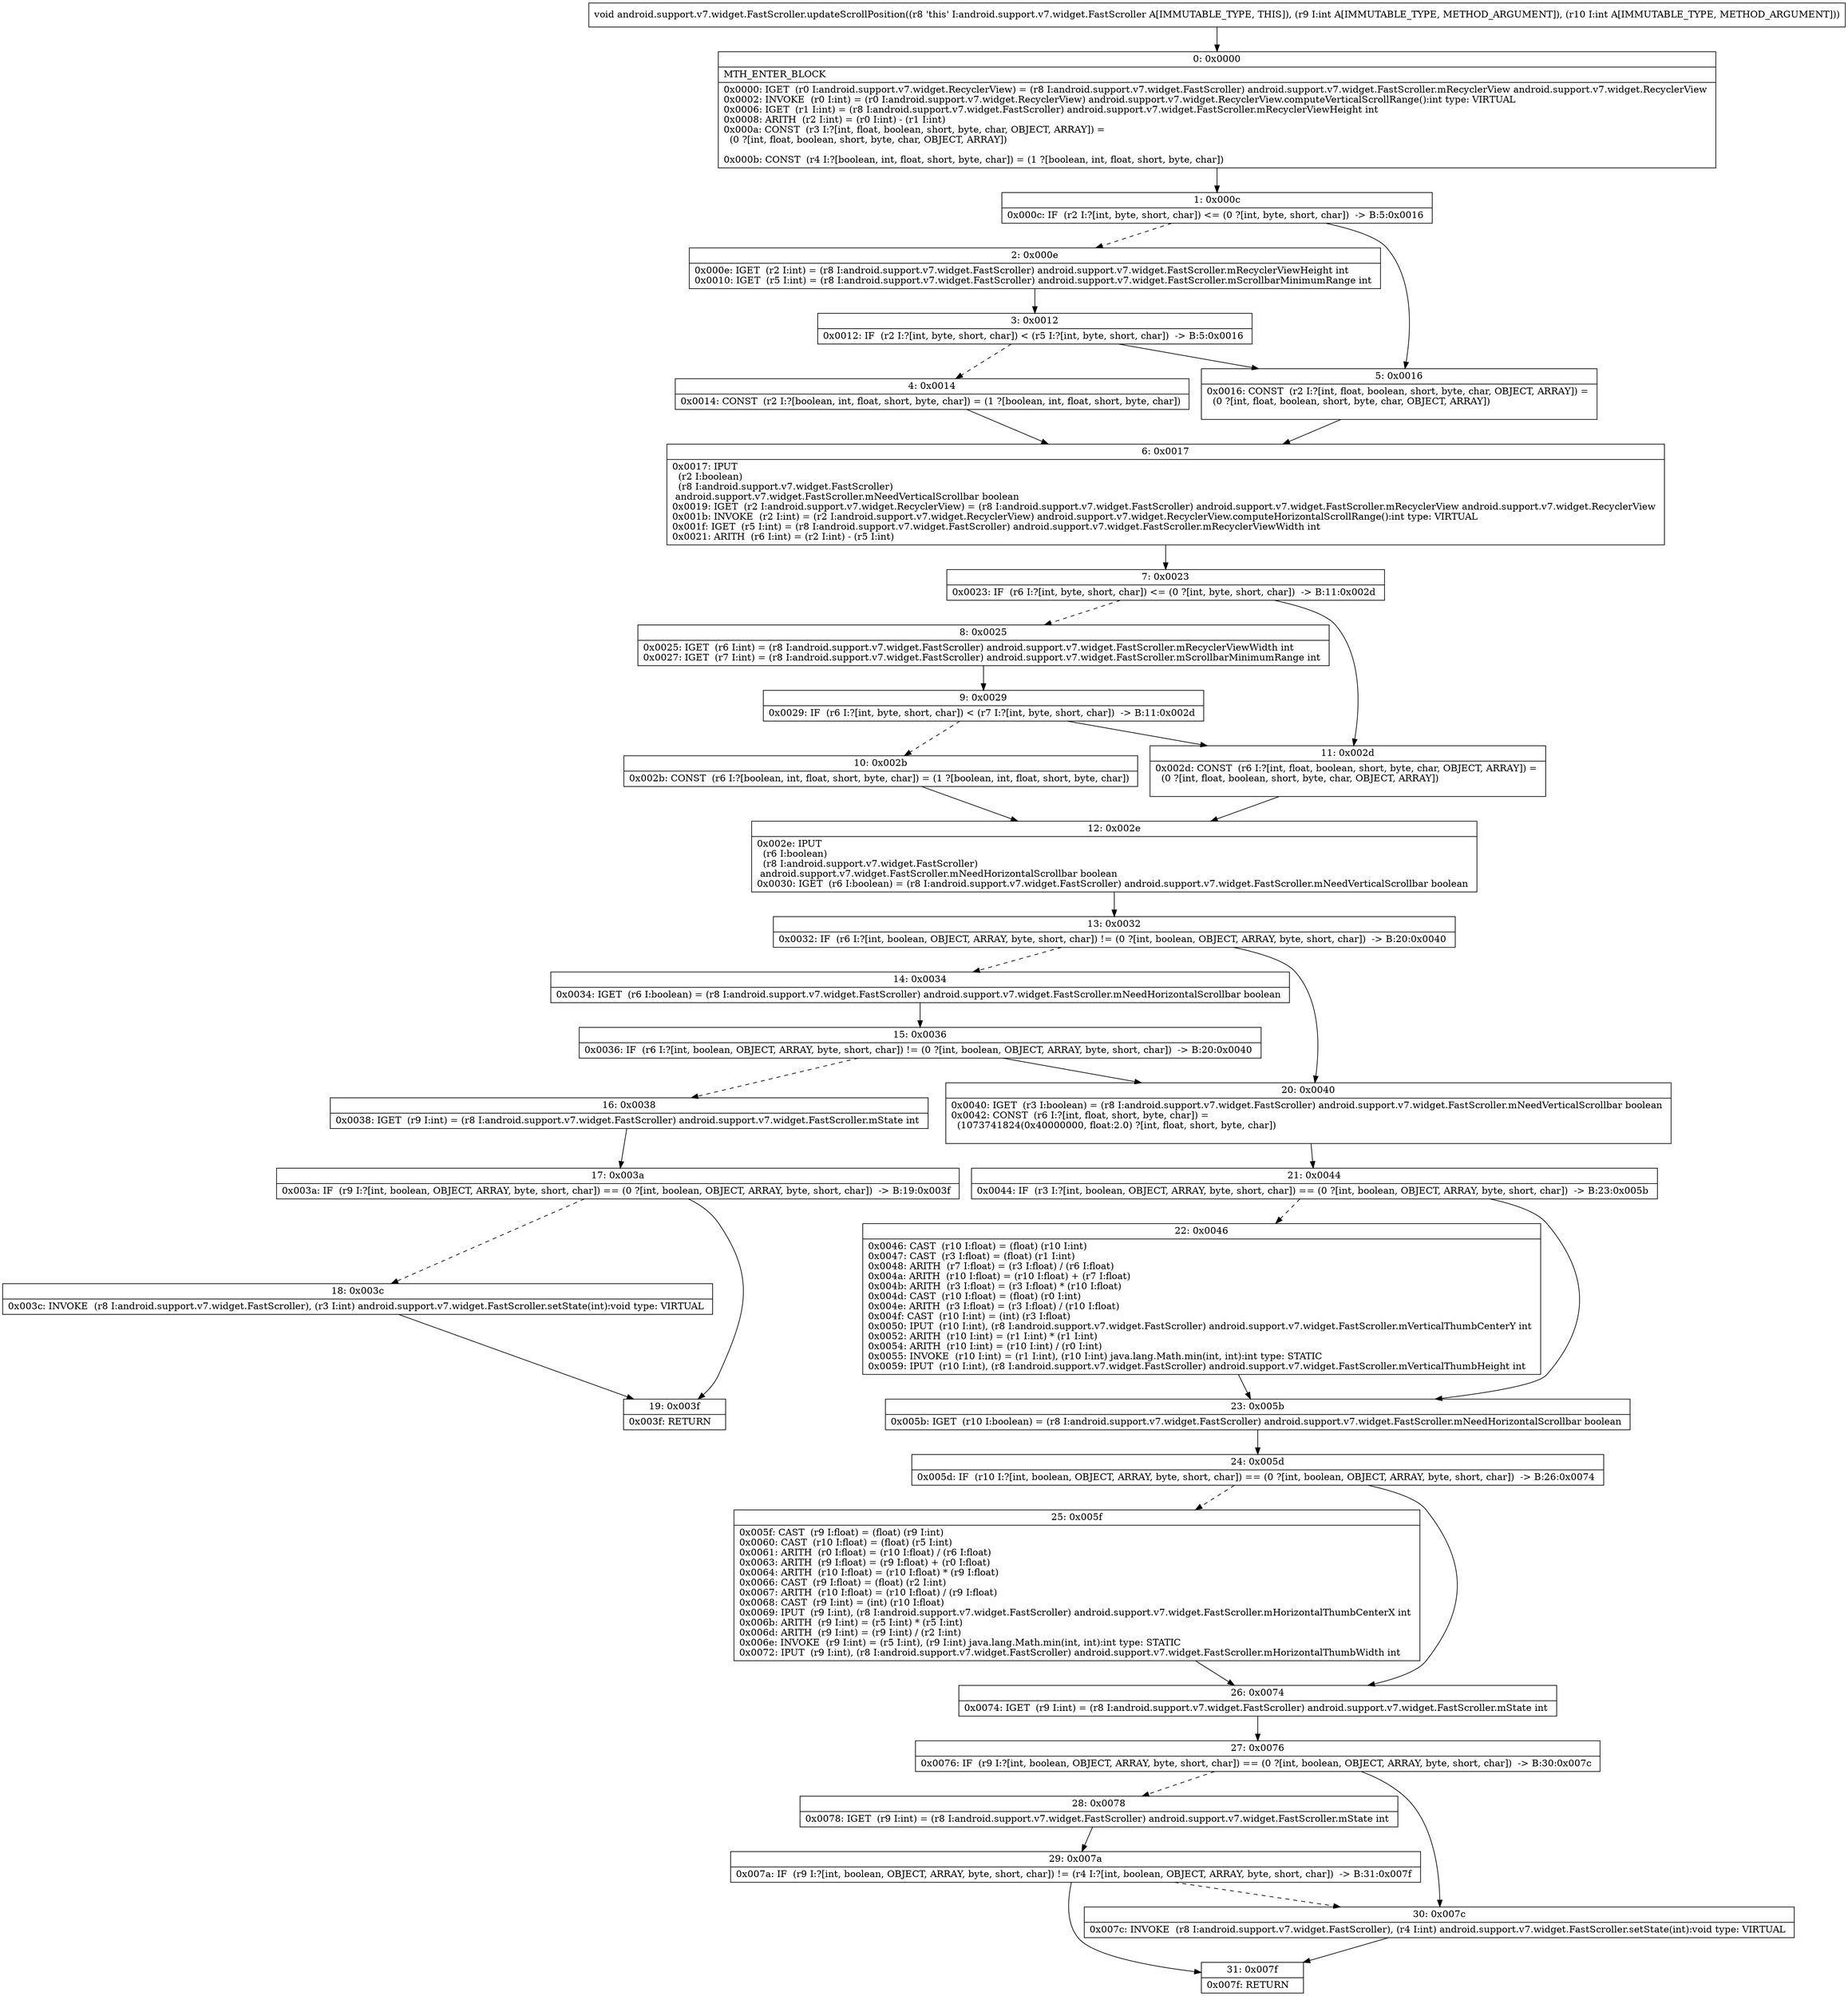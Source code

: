 digraph "CFG forandroid.support.v7.widget.FastScroller.updateScrollPosition(II)V" {
Node_0 [shape=record,label="{0\:\ 0x0000|MTH_ENTER_BLOCK\l|0x0000: IGET  (r0 I:android.support.v7.widget.RecyclerView) = (r8 I:android.support.v7.widget.FastScroller) android.support.v7.widget.FastScroller.mRecyclerView android.support.v7.widget.RecyclerView \l0x0002: INVOKE  (r0 I:int) = (r0 I:android.support.v7.widget.RecyclerView) android.support.v7.widget.RecyclerView.computeVerticalScrollRange():int type: VIRTUAL \l0x0006: IGET  (r1 I:int) = (r8 I:android.support.v7.widget.FastScroller) android.support.v7.widget.FastScroller.mRecyclerViewHeight int \l0x0008: ARITH  (r2 I:int) = (r0 I:int) \- (r1 I:int) \l0x000a: CONST  (r3 I:?[int, float, boolean, short, byte, char, OBJECT, ARRAY]) = \l  (0 ?[int, float, boolean, short, byte, char, OBJECT, ARRAY])\l \l0x000b: CONST  (r4 I:?[boolean, int, float, short, byte, char]) = (1 ?[boolean, int, float, short, byte, char]) \l}"];
Node_1 [shape=record,label="{1\:\ 0x000c|0x000c: IF  (r2 I:?[int, byte, short, char]) \<= (0 ?[int, byte, short, char])  \-\> B:5:0x0016 \l}"];
Node_2 [shape=record,label="{2\:\ 0x000e|0x000e: IGET  (r2 I:int) = (r8 I:android.support.v7.widget.FastScroller) android.support.v7.widget.FastScroller.mRecyclerViewHeight int \l0x0010: IGET  (r5 I:int) = (r8 I:android.support.v7.widget.FastScroller) android.support.v7.widget.FastScroller.mScrollbarMinimumRange int \l}"];
Node_3 [shape=record,label="{3\:\ 0x0012|0x0012: IF  (r2 I:?[int, byte, short, char]) \< (r5 I:?[int, byte, short, char])  \-\> B:5:0x0016 \l}"];
Node_4 [shape=record,label="{4\:\ 0x0014|0x0014: CONST  (r2 I:?[boolean, int, float, short, byte, char]) = (1 ?[boolean, int, float, short, byte, char]) \l}"];
Node_5 [shape=record,label="{5\:\ 0x0016|0x0016: CONST  (r2 I:?[int, float, boolean, short, byte, char, OBJECT, ARRAY]) = \l  (0 ?[int, float, boolean, short, byte, char, OBJECT, ARRAY])\l \l}"];
Node_6 [shape=record,label="{6\:\ 0x0017|0x0017: IPUT  \l  (r2 I:boolean)\l  (r8 I:android.support.v7.widget.FastScroller)\l android.support.v7.widget.FastScroller.mNeedVerticalScrollbar boolean \l0x0019: IGET  (r2 I:android.support.v7.widget.RecyclerView) = (r8 I:android.support.v7.widget.FastScroller) android.support.v7.widget.FastScroller.mRecyclerView android.support.v7.widget.RecyclerView \l0x001b: INVOKE  (r2 I:int) = (r2 I:android.support.v7.widget.RecyclerView) android.support.v7.widget.RecyclerView.computeHorizontalScrollRange():int type: VIRTUAL \l0x001f: IGET  (r5 I:int) = (r8 I:android.support.v7.widget.FastScroller) android.support.v7.widget.FastScroller.mRecyclerViewWidth int \l0x0021: ARITH  (r6 I:int) = (r2 I:int) \- (r5 I:int) \l}"];
Node_7 [shape=record,label="{7\:\ 0x0023|0x0023: IF  (r6 I:?[int, byte, short, char]) \<= (0 ?[int, byte, short, char])  \-\> B:11:0x002d \l}"];
Node_8 [shape=record,label="{8\:\ 0x0025|0x0025: IGET  (r6 I:int) = (r8 I:android.support.v7.widget.FastScroller) android.support.v7.widget.FastScroller.mRecyclerViewWidth int \l0x0027: IGET  (r7 I:int) = (r8 I:android.support.v7.widget.FastScroller) android.support.v7.widget.FastScroller.mScrollbarMinimumRange int \l}"];
Node_9 [shape=record,label="{9\:\ 0x0029|0x0029: IF  (r6 I:?[int, byte, short, char]) \< (r7 I:?[int, byte, short, char])  \-\> B:11:0x002d \l}"];
Node_10 [shape=record,label="{10\:\ 0x002b|0x002b: CONST  (r6 I:?[boolean, int, float, short, byte, char]) = (1 ?[boolean, int, float, short, byte, char]) \l}"];
Node_11 [shape=record,label="{11\:\ 0x002d|0x002d: CONST  (r6 I:?[int, float, boolean, short, byte, char, OBJECT, ARRAY]) = \l  (0 ?[int, float, boolean, short, byte, char, OBJECT, ARRAY])\l \l}"];
Node_12 [shape=record,label="{12\:\ 0x002e|0x002e: IPUT  \l  (r6 I:boolean)\l  (r8 I:android.support.v7.widget.FastScroller)\l android.support.v7.widget.FastScroller.mNeedHorizontalScrollbar boolean \l0x0030: IGET  (r6 I:boolean) = (r8 I:android.support.v7.widget.FastScroller) android.support.v7.widget.FastScroller.mNeedVerticalScrollbar boolean \l}"];
Node_13 [shape=record,label="{13\:\ 0x0032|0x0032: IF  (r6 I:?[int, boolean, OBJECT, ARRAY, byte, short, char]) != (0 ?[int, boolean, OBJECT, ARRAY, byte, short, char])  \-\> B:20:0x0040 \l}"];
Node_14 [shape=record,label="{14\:\ 0x0034|0x0034: IGET  (r6 I:boolean) = (r8 I:android.support.v7.widget.FastScroller) android.support.v7.widget.FastScroller.mNeedHorizontalScrollbar boolean \l}"];
Node_15 [shape=record,label="{15\:\ 0x0036|0x0036: IF  (r6 I:?[int, boolean, OBJECT, ARRAY, byte, short, char]) != (0 ?[int, boolean, OBJECT, ARRAY, byte, short, char])  \-\> B:20:0x0040 \l}"];
Node_16 [shape=record,label="{16\:\ 0x0038|0x0038: IGET  (r9 I:int) = (r8 I:android.support.v7.widget.FastScroller) android.support.v7.widget.FastScroller.mState int \l}"];
Node_17 [shape=record,label="{17\:\ 0x003a|0x003a: IF  (r9 I:?[int, boolean, OBJECT, ARRAY, byte, short, char]) == (0 ?[int, boolean, OBJECT, ARRAY, byte, short, char])  \-\> B:19:0x003f \l}"];
Node_18 [shape=record,label="{18\:\ 0x003c|0x003c: INVOKE  (r8 I:android.support.v7.widget.FastScroller), (r3 I:int) android.support.v7.widget.FastScroller.setState(int):void type: VIRTUAL \l}"];
Node_19 [shape=record,label="{19\:\ 0x003f|0x003f: RETURN   \l}"];
Node_20 [shape=record,label="{20\:\ 0x0040|0x0040: IGET  (r3 I:boolean) = (r8 I:android.support.v7.widget.FastScroller) android.support.v7.widget.FastScroller.mNeedVerticalScrollbar boolean \l0x0042: CONST  (r6 I:?[int, float, short, byte, char]) = \l  (1073741824(0x40000000, float:2.0) ?[int, float, short, byte, char])\l \l}"];
Node_21 [shape=record,label="{21\:\ 0x0044|0x0044: IF  (r3 I:?[int, boolean, OBJECT, ARRAY, byte, short, char]) == (0 ?[int, boolean, OBJECT, ARRAY, byte, short, char])  \-\> B:23:0x005b \l}"];
Node_22 [shape=record,label="{22\:\ 0x0046|0x0046: CAST  (r10 I:float) = (float) (r10 I:int) \l0x0047: CAST  (r3 I:float) = (float) (r1 I:int) \l0x0048: ARITH  (r7 I:float) = (r3 I:float) \/ (r6 I:float) \l0x004a: ARITH  (r10 I:float) = (r10 I:float) + (r7 I:float) \l0x004b: ARITH  (r3 I:float) = (r3 I:float) * (r10 I:float) \l0x004d: CAST  (r10 I:float) = (float) (r0 I:int) \l0x004e: ARITH  (r3 I:float) = (r3 I:float) \/ (r10 I:float) \l0x004f: CAST  (r10 I:int) = (int) (r3 I:float) \l0x0050: IPUT  (r10 I:int), (r8 I:android.support.v7.widget.FastScroller) android.support.v7.widget.FastScroller.mVerticalThumbCenterY int \l0x0052: ARITH  (r10 I:int) = (r1 I:int) * (r1 I:int) \l0x0054: ARITH  (r10 I:int) = (r10 I:int) \/ (r0 I:int) \l0x0055: INVOKE  (r10 I:int) = (r1 I:int), (r10 I:int) java.lang.Math.min(int, int):int type: STATIC \l0x0059: IPUT  (r10 I:int), (r8 I:android.support.v7.widget.FastScroller) android.support.v7.widget.FastScroller.mVerticalThumbHeight int \l}"];
Node_23 [shape=record,label="{23\:\ 0x005b|0x005b: IGET  (r10 I:boolean) = (r8 I:android.support.v7.widget.FastScroller) android.support.v7.widget.FastScroller.mNeedHorizontalScrollbar boolean \l}"];
Node_24 [shape=record,label="{24\:\ 0x005d|0x005d: IF  (r10 I:?[int, boolean, OBJECT, ARRAY, byte, short, char]) == (0 ?[int, boolean, OBJECT, ARRAY, byte, short, char])  \-\> B:26:0x0074 \l}"];
Node_25 [shape=record,label="{25\:\ 0x005f|0x005f: CAST  (r9 I:float) = (float) (r9 I:int) \l0x0060: CAST  (r10 I:float) = (float) (r5 I:int) \l0x0061: ARITH  (r0 I:float) = (r10 I:float) \/ (r6 I:float) \l0x0063: ARITH  (r9 I:float) = (r9 I:float) + (r0 I:float) \l0x0064: ARITH  (r10 I:float) = (r10 I:float) * (r9 I:float) \l0x0066: CAST  (r9 I:float) = (float) (r2 I:int) \l0x0067: ARITH  (r10 I:float) = (r10 I:float) \/ (r9 I:float) \l0x0068: CAST  (r9 I:int) = (int) (r10 I:float) \l0x0069: IPUT  (r9 I:int), (r8 I:android.support.v7.widget.FastScroller) android.support.v7.widget.FastScroller.mHorizontalThumbCenterX int \l0x006b: ARITH  (r9 I:int) = (r5 I:int) * (r5 I:int) \l0x006d: ARITH  (r9 I:int) = (r9 I:int) \/ (r2 I:int) \l0x006e: INVOKE  (r9 I:int) = (r5 I:int), (r9 I:int) java.lang.Math.min(int, int):int type: STATIC \l0x0072: IPUT  (r9 I:int), (r8 I:android.support.v7.widget.FastScroller) android.support.v7.widget.FastScroller.mHorizontalThumbWidth int \l}"];
Node_26 [shape=record,label="{26\:\ 0x0074|0x0074: IGET  (r9 I:int) = (r8 I:android.support.v7.widget.FastScroller) android.support.v7.widget.FastScroller.mState int \l}"];
Node_27 [shape=record,label="{27\:\ 0x0076|0x0076: IF  (r9 I:?[int, boolean, OBJECT, ARRAY, byte, short, char]) == (0 ?[int, boolean, OBJECT, ARRAY, byte, short, char])  \-\> B:30:0x007c \l}"];
Node_28 [shape=record,label="{28\:\ 0x0078|0x0078: IGET  (r9 I:int) = (r8 I:android.support.v7.widget.FastScroller) android.support.v7.widget.FastScroller.mState int \l}"];
Node_29 [shape=record,label="{29\:\ 0x007a|0x007a: IF  (r9 I:?[int, boolean, OBJECT, ARRAY, byte, short, char]) != (r4 I:?[int, boolean, OBJECT, ARRAY, byte, short, char])  \-\> B:31:0x007f \l}"];
Node_30 [shape=record,label="{30\:\ 0x007c|0x007c: INVOKE  (r8 I:android.support.v7.widget.FastScroller), (r4 I:int) android.support.v7.widget.FastScroller.setState(int):void type: VIRTUAL \l}"];
Node_31 [shape=record,label="{31\:\ 0x007f|0x007f: RETURN   \l}"];
MethodNode[shape=record,label="{void android.support.v7.widget.FastScroller.updateScrollPosition((r8 'this' I:android.support.v7.widget.FastScroller A[IMMUTABLE_TYPE, THIS]), (r9 I:int A[IMMUTABLE_TYPE, METHOD_ARGUMENT]), (r10 I:int A[IMMUTABLE_TYPE, METHOD_ARGUMENT])) }"];
MethodNode -> Node_0;
Node_0 -> Node_1;
Node_1 -> Node_2[style=dashed];
Node_1 -> Node_5;
Node_2 -> Node_3;
Node_3 -> Node_4[style=dashed];
Node_3 -> Node_5;
Node_4 -> Node_6;
Node_5 -> Node_6;
Node_6 -> Node_7;
Node_7 -> Node_8[style=dashed];
Node_7 -> Node_11;
Node_8 -> Node_9;
Node_9 -> Node_10[style=dashed];
Node_9 -> Node_11;
Node_10 -> Node_12;
Node_11 -> Node_12;
Node_12 -> Node_13;
Node_13 -> Node_14[style=dashed];
Node_13 -> Node_20;
Node_14 -> Node_15;
Node_15 -> Node_16[style=dashed];
Node_15 -> Node_20;
Node_16 -> Node_17;
Node_17 -> Node_18[style=dashed];
Node_17 -> Node_19;
Node_18 -> Node_19;
Node_20 -> Node_21;
Node_21 -> Node_22[style=dashed];
Node_21 -> Node_23;
Node_22 -> Node_23;
Node_23 -> Node_24;
Node_24 -> Node_25[style=dashed];
Node_24 -> Node_26;
Node_25 -> Node_26;
Node_26 -> Node_27;
Node_27 -> Node_28[style=dashed];
Node_27 -> Node_30;
Node_28 -> Node_29;
Node_29 -> Node_30[style=dashed];
Node_29 -> Node_31;
Node_30 -> Node_31;
}

